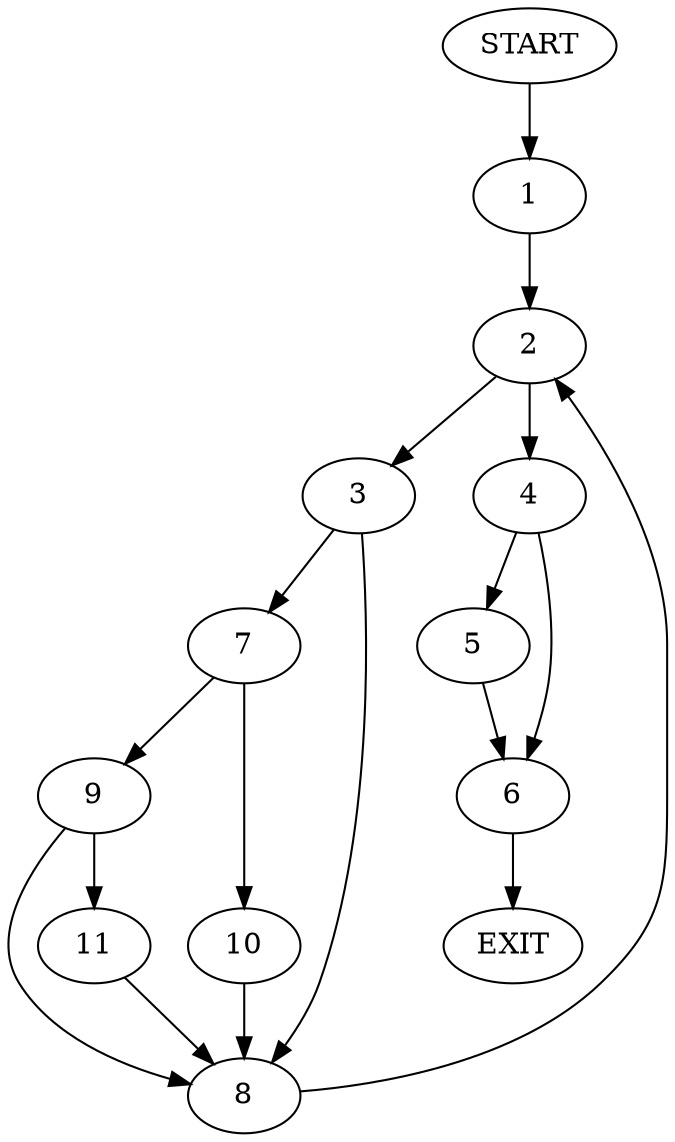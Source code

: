 digraph {
0 [label="START"]
12 [label="EXIT"]
0 -> 1
1 -> 2
2 -> 3
2 -> 4
4 -> 5
4 -> 6
3 -> 7
3 -> 8
8 -> 2
7 -> 9
7 -> 10
10 -> 8
9 -> 11
9 -> 8
11 -> 8
5 -> 6
6 -> 12
}
